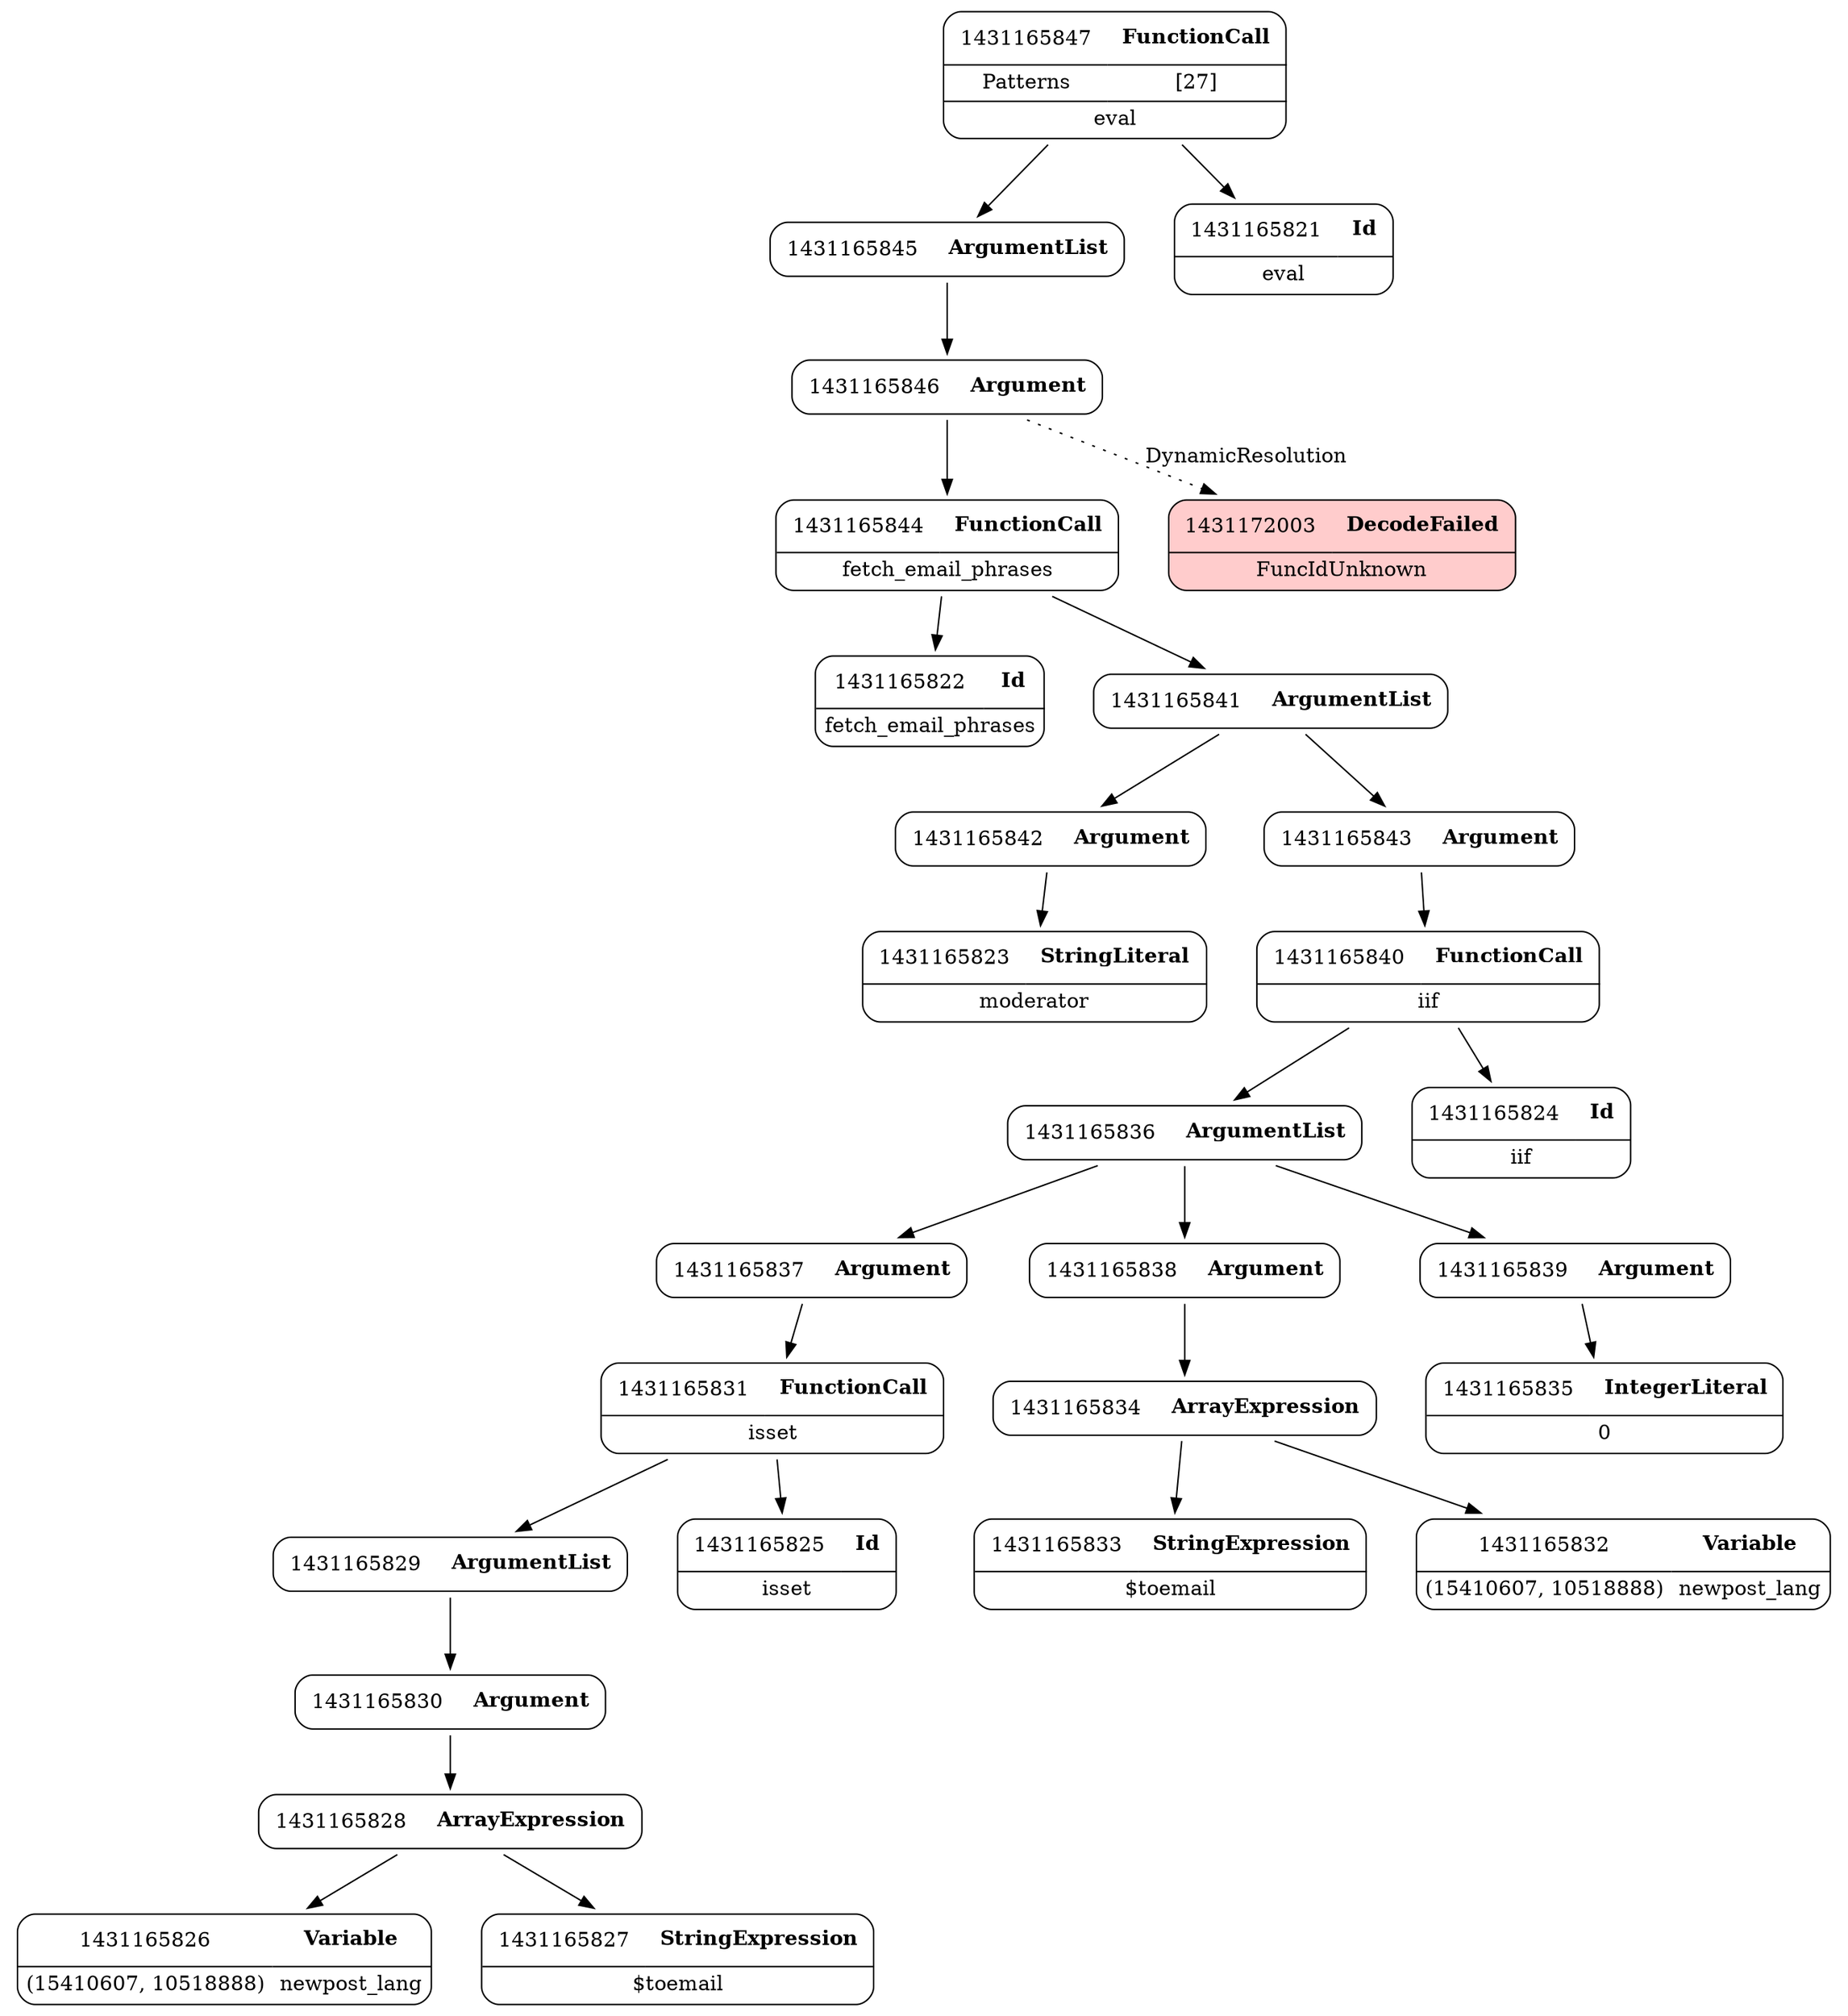 digraph ast {
node [shape=none];
1431165837 [label=<<TABLE border='1' cellspacing='0' cellpadding='10' style='rounded' ><TR><TD border='0'>1431165837</TD><TD border='0'><B>Argument</B></TD></TR></TABLE>>];
1431165837 -> 1431165831 [weight=2];
1431165836 [label=<<TABLE border='1' cellspacing='0' cellpadding='10' style='rounded' ><TR><TD border='0'>1431165836</TD><TD border='0'><B>ArgumentList</B></TD></TR></TABLE>>];
1431165836 -> 1431165837 [weight=2];
1431165836 -> 1431165838 [weight=2];
1431165836 -> 1431165839 [weight=2];
1431165839 [label=<<TABLE border='1' cellspacing='0' cellpadding='10' style='rounded' ><TR><TD border='0'>1431165839</TD><TD border='0'><B>Argument</B></TD></TR></TABLE>>];
1431165839 -> 1431165835 [weight=2];
1431165838 [label=<<TABLE border='1' cellspacing='0' cellpadding='10' style='rounded' ><TR><TD border='0'>1431165838</TD><TD border='0'><B>Argument</B></TD></TR></TABLE>>];
1431165838 -> 1431165834 [weight=2];
1431165833 [label=<<TABLE border='1' cellspacing='0' cellpadding='10' style='rounded' ><TR><TD border='0'>1431165833</TD><TD border='0'><B>StringExpression</B></TD></TR><HR/><TR><TD border='0' cellpadding='5' colspan='2'>$toemail</TD></TR></TABLE>>];
1431165832 [label=<<TABLE border='1' cellspacing='0' cellpadding='10' style='rounded' ><TR><TD border='0'>1431165832</TD><TD border='0'><B>Variable</B></TD></TR><HR/><TR><TD border='0' cellpadding='5'>(15410607, 10518888)</TD><TD border='0' cellpadding='5'>newpost_lang</TD></TR></TABLE>>];
1431165835 [label=<<TABLE border='1' cellspacing='0' cellpadding='10' style='rounded' ><TR><TD border='0'>1431165835</TD><TD border='0'><B>IntegerLiteral</B></TD></TR><HR/><TR><TD border='0' cellpadding='5' colspan='2'>0</TD></TR></TABLE>>];
1431165834 [label=<<TABLE border='1' cellspacing='0' cellpadding='10' style='rounded' ><TR><TD border='0'>1431165834</TD><TD border='0'><B>ArrayExpression</B></TD></TR></TABLE>>];
1431165834 -> 1431165832 [weight=2];
1431165834 -> 1431165833 [weight=2];
1431165829 [label=<<TABLE border='1' cellspacing='0' cellpadding='10' style='rounded' ><TR><TD border='0'>1431165829</TD><TD border='0'><B>ArgumentList</B></TD></TR></TABLE>>];
1431165829 -> 1431165830 [weight=2];
1431165828 [label=<<TABLE border='1' cellspacing='0' cellpadding='10' style='rounded' ><TR><TD border='0'>1431165828</TD><TD border='0'><B>ArrayExpression</B></TD></TR></TABLE>>];
1431165828 -> 1431165826 [weight=2];
1431165828 -> 1431165827 [weight=2];
1431165831 [label=<<TABLE border='1' cellspacing='0' cellpadding='10' style='rounded' ><TR><TD border='0'>1431165831</TD><TD border='0'><B>FunctionCall</B></TD></TR><HR/><TR><TD border='0' cellpadding='5' colspan='2'>isset</TD></TR></TABLE>>];
1431165831 -> 1431165825 [weight=2];
1431165831 -> 1431165829 [weight=2];
1431165830 [label=<<TABLE border='1' cellspacing='0' cellpadding='10' style='rounded' ><TR><TD border='0'>1431165830</TD><TD border='0'><B>Argument</B></TD></TR></TABLE>>];
1431165830 -> 1431165828 [weight=2];
1431165825 [label=<<TABLE border='1' cellspacing='0' cellpadding='10' style='rounded' ><TR><TD border='0'>1431165825</TD><TD border='0'><B>Id</B></TD></TR><HR/><TR><TD border='0' cellpadding='5' colspan='2'>isset</TD></TR></TABLE>>];
1431165824 [label=<<TABLE border='1' cellspacing='0' cellpadding='10' style='rounded' ><TR><TD border='0'>1431165824</TD><TD border='0'><B>Id</B></TD></TR><HR/><TR><TD border='0' cellpadding='5' colspan='2'>iif</TD></TR></TABLE>>];
1431165827 [label=<<TABLE border='1' cellspacing='0' cellpadding='10' style='rounded' ><TR><TD border='0'>1431165827</TD><TD border='0'><B>StringExpression</B></TD></TR><HR/><TR><TD border='0' cellpadding='5' colspan='2'>$toemail</TD></TR></TABLE>>];
1431165826 [label=<<TABLE border='1' cellspacing='0' cellpadding='10' style='rounded' ><TR><TD border='0'>1431165826</TD><TD border='0'><B>Variable</B></TD></TR><HR/><TR><TD border='0' cellpadding='5'>(15410607, 10518888)</TD><TD border='0' cellpadding='5'>newpost_lang</TD></TR></TABLE>>];
1431165845 [label=<<TABLE border='1' cellspacing='0' cellpadding='10' style='rounded' ><TR><TD border='0'>1431165845</TD><TD border='0'><B>ArgumentList</B></TD></TR></TABLE>>];
1431165845 -> 1431165846 [weight=2];
1431165844 [label=<<TABLE border='1' cellspacing='0' cellpadding='10' style='rounded' ><TR><TD border='0'>1431165844</TD><TD border='0'><B>FunctionCall</B></TD></TR><HR/><TR><TD border='0' cellpadding='5' colspan='2'>fetch_email_phrases</TD></TR></TABLE>>];
1431165844 -> 1431165822 [weight=2];
1431165844 -> 1431165841 [weight=2];
1431165847 [label=<<TABLE border='1' cellspacing='0' cellpadding='10' style='rounded' ><TR><TD border='0'>1431165847</TD><TD border='0'><B>FunctionCall</B></TD></TR><HR/><TR><TD border='0' cellpadding='5'>Patterns</TD><TD border='0' cellpadding='5'>[27]</TD></TR><HR/><TR><TD border='0' cellpadding='5' colspan='2'>eval</TD></TR></TABLE>>];
1431165847 -> 1431165821 [weight=2];
1431165847 -> 1431165845 [weight=2];
1431165846 [label=<<TABLE border='1' cellspacing='0' cellpadding='10' style='rounded' ><TR><TD border='0'>1431165846</TD><TD border='0'><B>Argument</B></TD></TR></TABLE>>];
1431165846 -> 1431165844 [weight=2];
1431165846 -> 1431172003 [style=dotted,label=DynamicResolution];
1431165841 [label=<<TABLE border='1' cellspacing='0' cellpadding='10' style='rounded' ><TR><TD border='0'>1431165841</TD><TD border='0'><B>ArgumentList</B></TD></TR></TABLE>>];
1431165841 -> 1431165842 [weight=2];
1431165841 -> 1431165843 [weight=2];
1431165840 [label=<<TABLE border='1' cellspacing='0' cellpadding='10' style='rounded' ><TR><TD border='0'>1431165840</TD><TD border='0'><B>FunctionCall</B></TD></TR><HR/><TR><TD border='0' cellpadding='5' colspan='2'>iif</TD></TR></TABLE>>];
1431165840 -> 1431165824 [weight=2];
1431165840 -> 1431165836 [weight=2];
1431165843 [label=<<TABLE border='1' cellspacing='0' cellpadding='10' style='rounded' ><TR><TD border='0'>1431165843</TD><TD border='0'><B>Argument</B></TD></TR></TABLE>>];
1431165843 -> 1431165840 [weight=2];
1431165842 [label=<<TABLE border='1' cellspacing='0' cellpadding='10' style='rounded' ><TR><TD border='0'>1431165842</TD><TD border='0'><B>Argument</B></TD></TR></TABLE>>];
1431165842 -> 1431165823 [weight=2];
1431172003 [label=<<TABLE border='1' cellspacing='0' cellpadding='10' style='rounded' bgcolor='#FFCCCC' ><TR><TD border='0'>1431172003</TD><TD border='0'><B>DecodeFailed</B></TD></TR><HR/><TR><TD border='0' cellpadding='5' colspan='2'>FuncIdUnknown</TD></TR></TABLE>>];
1431165821 [label=<<TABLE border='1' cellspacing='0' cellpadding='10' style='rounded' ><TR><TD border='0'>1431165821</TD><TD border='0'><B>Id</B></TD></TR><HR/><TR><TD border='0' cellpadding='5' colspan='2'>eval</TD></TR></TABLE>>];
1431165823 [label=<<TABLE border='1' cellspacing='0' cellpadding='10' style='rounded' ><TR><TD border='0'>1431165823</TD><TD border='0'><B>StringLiteral</B></TD></TR><HR/><TR><TD border='0' cellpadding='5' colspan='2'>moderator</TD></TR></TABLE>>];
1431165822 [label=<<TABLE border='1' cellspacing='0' cellpadding='10' style='rounded' ><TR><TD border='0'>1431165822</TD><TD border='0'><B>Id</B></TD></TR><HR/><TR><TD border='0' cellpadding='5' colspan='2'>fetch_email_phrases</TD></TR></TABLE>>];
}
